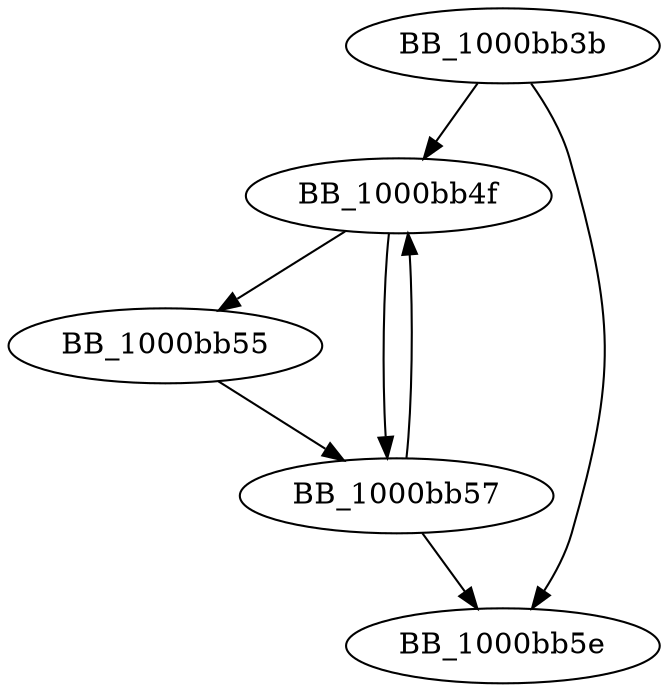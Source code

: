 DiGraph sub_1000BB3B{
BB_1000bb3b->BB_1000bb4f
BB_1000bb3b->BB_1000bb5e
BB_1000bb4f->BB_1000bb55
BB_1000bb4f->BB_1000bb57
BB_1000bb55->BB_1000bb57
BB_1000bb57->BB_1000bb4f
BB_1000bb57->BB_1000bb5e
}
